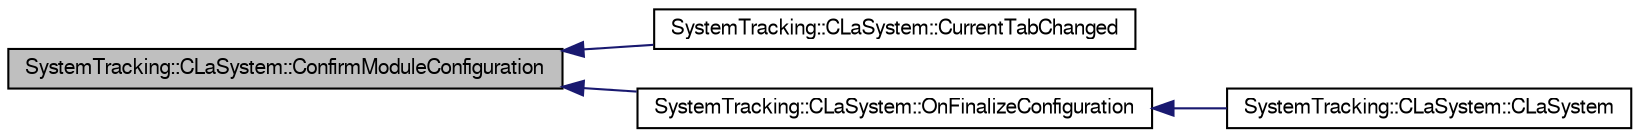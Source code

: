 digraph G
{
  edge [fontname="FreeSans",fontsize="10",labelfontname="FreeSans",labelfontsize="10"];
  node [fontname="FreeSans",fontsize="10",shape=record];
  rankdir="LR";
  Node1 [label="SystemTracking::CLaSystem::ConfirmModuleConfiguration",height=0.2,width=0.4,color="black", fillcolor="grey75", style="filled" fontcolor="black"];
  Node1 -> Node2 [dir="back",color="midnightblue",fontsize="10",style="solid",fontname="FreeSans"];
  Node2 [label="SystemTracking::CLaSystem::CurrentTabChanged",height=0.2,width=0.4,color="black", fillcolor="white", style="filled",URL="$classSystemTracking_1_1CLaSystem.html#a2c6615616a695b6b774b8215ec5762d2",tooltip="call slot when current tab changed."];
  Node1 -> Node3 [dir="back",color="midnightblue",fontsize="10",style="solid",fontname="FreeSans"];
  Node3 [label="SystemTracking::CLaSystem::OnFinalizeConfiguration",height=0.2,width=0.4,color="black", fillcolor="white", style="filled",URL="$classSystemTracking_1_1CLaSystem.html#a052aa671836d879602d27c97b04b9cda",tooltip="slot for finalize configuration."];
  Node3 -> Node4 [dir="back",color="midnightblue",fontsize="10",style="solid",fontname="FreeSans"];
  Node4 [label="SystemTracking::CLaSystem::CLaSystem",height=0.2,width=0.4,color="black", fillcolor="white", style="filled",URL="$classSystemTracking_1_1CLaSystem.html#a5b00d19e56b1a1d803edf42b6d73dfe1",tooltip="Default constructor."];
}
